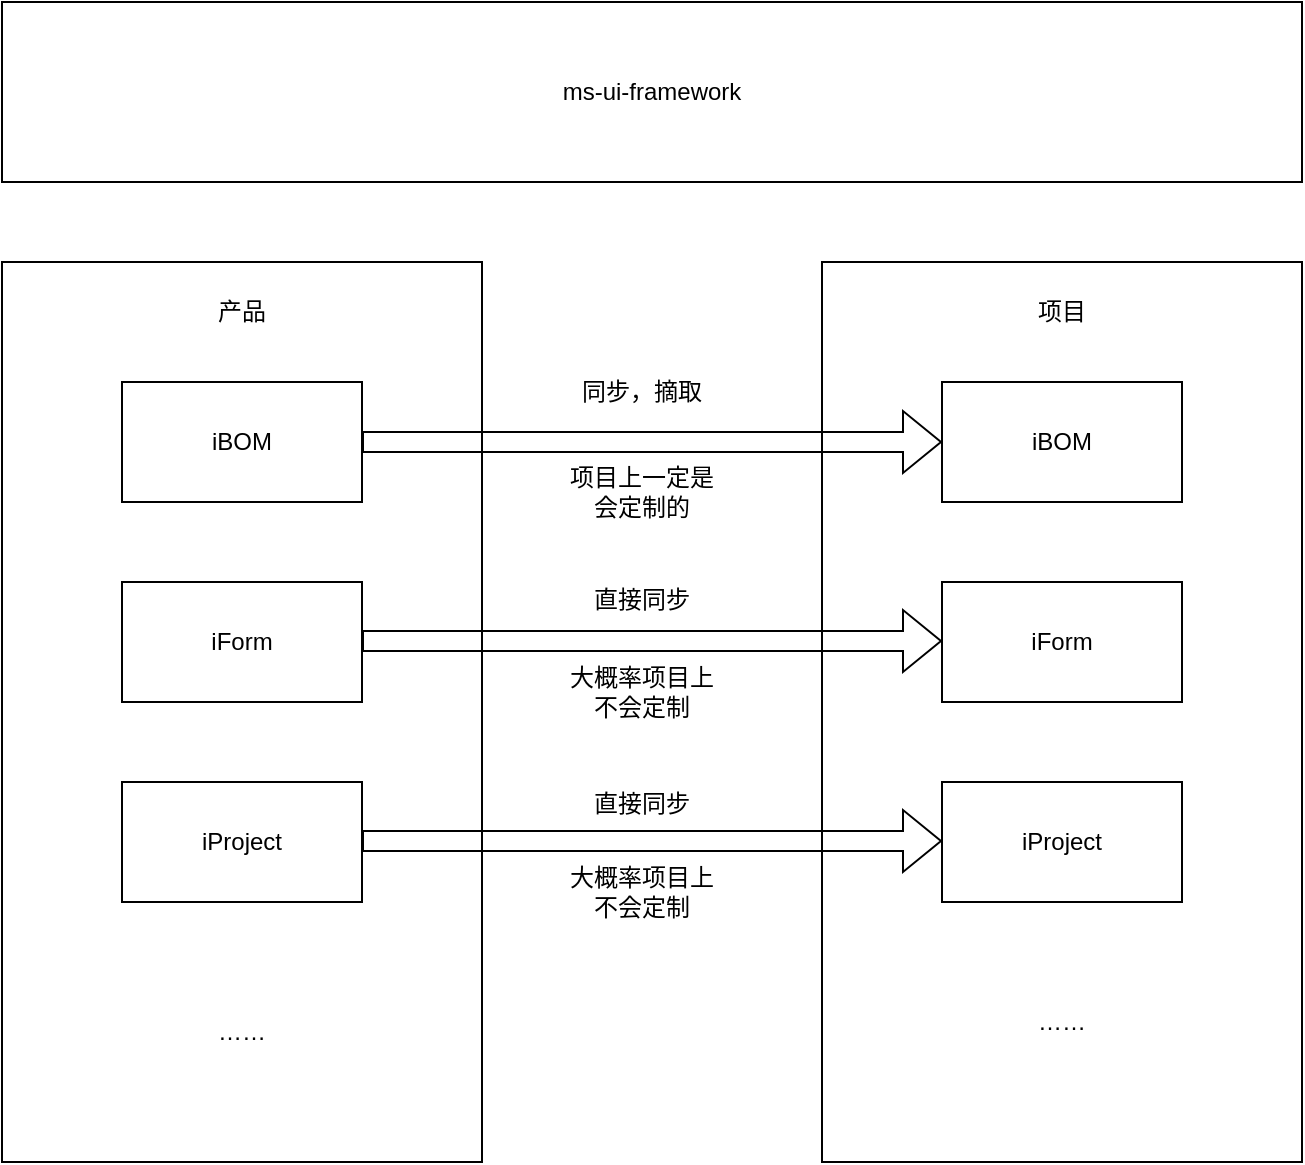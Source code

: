 <mxfile version="16.0.3" type="github">
  <diagram id="jG4ywXjW9BxnAK8ypzjH" name="Page-1">
    <mxGraphModel dx="1426" dy="780" grid="1" gridSize="10" guides="1" tooltips="1" connect="1" arrows="1" fold="1" page="1" pageScale="1" pageWidth="827" pageHeight="1169" math="0" shadow="0">
      <root>
        <mxCell id="0" />
        <mxCell id="1" parent="0" />
        <mxCell id="TPIYmrkFrA7MiEZi0E7S-4" value="" style="rounded=0;whiteSpace=wrap;html=1;" parent="1" vertex="1">
          <mxGeometry x="90" y="220" width="240" height="450" as="geometry" />
        </mxCell>
        <mxCell id="TPIYmrkFrA7MiEZi0E7S-1" value="iBOM" style="rounded=0;whiteSpace=wrap;html=1;" parent="1" vertex="1">
          <mxGeometry x="150" y="280" width="120" height="60" as="geometry" />
        </mxCell>
        <mxCell id="TPIYmrkFrA7MiEZi0E7S-2" value="iForm" style="rounded=0;whiteSpace=wrap;html=1;" parent="1" vertex="1">
          <mxGeometry x="150" y="380" width="120" height="60" as="geometry" />
        </mxCell>
        <mxCell id="TPIYmrkFrA7MiEZi0E7S-3" value="iProject" style="rounded=0;whiteSpace=wrap;html=1;" parent="1" vertex="1">
          <mxGeometry x="150" y="480" width="120" height="60" as="geometry" />
        </mxCell>
        <mxCell id="TPIYmrkFrA7MiEZi0E7S-5" value="产品" style="text;html=1;strokeColor=none;fillColor=none;align=center;verticalAlign=middle;whiteSpace=wrap;rounded=0;" parent="1" vertex="1">
          <mxGeometry x="180" y="230" width="60" height="30" as="geometry" />
        </mxCell>
        <mxCell id="TPIYmrkFrA7MiEZi0E7S-6" value="" style="rounded=0;whiteSpace=wrap;html=1;" parent="1" vertex="1">
          <mxGeometry x="500" y="220" width="240" height="450" as="geometry" />
        </mxCell>
        <mxCell id="TPIYmrkFrA7MiEZi0E7S-7" value="iBOM" style="rounded=0;whiteSpace=wrap;html=1;" parent="1" vertex="1">
          <mxGeometry x="560" y="280" width="120" height="60" as="geometry" />
        </mxCell>
        <mxCell id="TPIYmrkFrA7MiEZi0E7S-8" value="iForm" style="rounded=0;whiteSpace=wrap;html=1;" parent="1" vertex="1">
          <mxGeometry x="560" y="380" width="120" height="60" as="geometry" />
        </mxCell>
        <mxCell id="TPIYmrkFrA7MiEZi0E7S-9" value="iProject" style="rounded=0;whiteSpace=wrap;html=1;" parent="1" vertex="1">
          <mxGeometry x="560" y="480" width="120" height="60" as="geometry" />
        </mxCell>
        <mxCell id="TPIYmrkFrA7MiEZi0E7S-10" value="项目" style="text;html=1;strokeColor=none;fillColor=none;align=center;verticalAlign=middle;whiteSpace=wrap;rounded=0;" parent="1" vertex="1">
          <mxGeometry x="590" y="230" width="60" height="30" as="geometry" />
        </mxCell>
        <mxCell id="TPIYmrkFrA7MiEZi0E7S-12" value="ms-ui-framework" style="rounded=0;whiteSpace=wrap;html=1;" parent="1" vertex="1">
          <mxGeometry x="90" y="90" width="650" height="90" as="geometry" />
        </mxCell>
        <mxCell id="TPIYmrkFrA7MiEZi0E7S-13" value="" style="shape=flexArrow;endArrow=classic;html=1;rounded=0;entryX=0;entryY=0.5;entryDx=0;entryDy=0;" parent="1" source="TPIYmrkFrA7MiEZi0E7S-1" target="TPIYmrkFrA7MiEZi0E7S-7" edge="1">
          <mxGeometry width="50" height="50" relative="1" as="geometry">
            <mxPoint x="540" y="450" as="sourcePoint" />
            <mxPoint x="500" y="400" as="targetPoint" />
          </mxGeometry>
        </mxCell>
        <mxCell id="TPIYmrkFrA7MiEZi0E7S-14" value="" style="shape=flexArrow;endArrow=classic;html=1;rounded=0;entryX=0;entryY=0.5;entryDx=0;entryDy=0;" parent="1" edge="1">
          <mxGeometry width="50" height="50" relative="1" as="geometry">
            <mxPoint x="270" y="409.5" as="sourcePoint" />
            <mxPoint x="560" y="409.5" as="targetPoint" />
          </mxGeometry>
        </mxCell>
        <mxCell id="TPIYmrkFrA7MiEZi0E7S-15" value="" style="shape=flexArrow;endArrow=classic;html=1;rounded=0;entryX=0;entryY=0.5;entryDx=0;entryDy=0;" parent="1" edge="1">
          <mxGeometry width="50" height="50" relative="1" as="geometry">
            <mxPoint x="270" y="509.5" as="sourcePoint" />
            <mxPoint x="560" y="509.5" as="targetPoint" />
          </mxGeometry>
        </mxCell>
        <mxCell id="TPIYmrkFrA7MiEZi0E7S-16" value="同步，摘取" style="text;html=1;strokeColor=none;fillColor=none;align=center;verticalAlign=middle;whiteSpace=wrap;rounded=0;" parent="1" vertex="1">
          <mxGeometry x="370" y="270" width="80" height="30" as="geometry" />
        </mxCell>
        <mxCell id="TPIYmrkFrA7MiEZi0E7S-17" value="直接同步" style="text;html=1;strokeColor=none;fillColor=none;align=center;verticalAlign=middle;whiteSpace=wrap;rounded=0;" parent="1" vertex="1">
          <mxGeometry x="370" y="374" width="80" height="30" as="geometry" />
        </mxCell>
        <mxCell id="TPIYmrkFrA7MiEZi0E7S-18" value="直接同步" style="text;html=1;strokeColor=none;fillColor=none;align=center;verticalAlign=middle;whiteSpace=wrap;rounded=0;" parent="1" vertex="1">
          <mxGeometry x="370" y="476" width="80" height="30" as="geometry" />
        </mxCell>
        <mxCell id="TPIYmrkFrA7MiEZi0E7S-19" value="大概率项目上不会定制" style="text;html=1;strokeColor=none;fillColor=none;align=center;verticalAlign=middle;whiteSpace=wrap;rounded=0;" parent="1" vertex="1">
          <mxGeometry x="370" y="520" width="80" height="30" as="geometry" />
        </mxCell>
        <mxCell id="TPIYmrkFrA7MiEZi0E7S-21" value="大概率项目上不会定制" style="text;html=1;strokeColor=none;fillColor=none;align=center;verticalAlign=middle;whiteSpace=wrap;rounded=0;" parent="1" vertex="1">
          <mxGeometry x="370" y="420" width="80" height="30" as="geometry" />
        </mxCell>
        <mxCell id="TPIYmrkFrA7MiEZi0E7S-22" value="项目上一定是会定制的" style="text;html=1;strokeColor=none;fillColor=none;align=center;verticalAlign=middle;whiteSpace=wrap;rounded=0;" parent="1" vertex="1">
          <mxGeometry x="370" y="320" width="80" height="30" as="geometry" />
        </mxCell>
        <mxCell id="TPIYmrkFrA7MiEZi0E7S-23" value="……" style="text;html=1;strokeColor=none;fillColor=none;align=center;verticalAlign=middle;whiteSpace=wrap;rounded=0;" parent="1" vertex="1">
          <mxGeometry x="180" y="590" width="60" height="30" as="geometry" />
        </mxCell>
        <mxCell id="TPIYmrkFrA7MiEZi0E7S-24" value="……" style="text;html=1;strokeColor=none;fillColor=none;align=center;verticalAlign=middle;whiteSpace=wrap;rounded=0;" parent="1" vertex="1">
          <mxGeometry x="590" y="584.5" width="60" height="30" as="geometry" />
        </mxCell>
      </root>
    </mxGraphModel>
  </diagram>
</mxfile>
